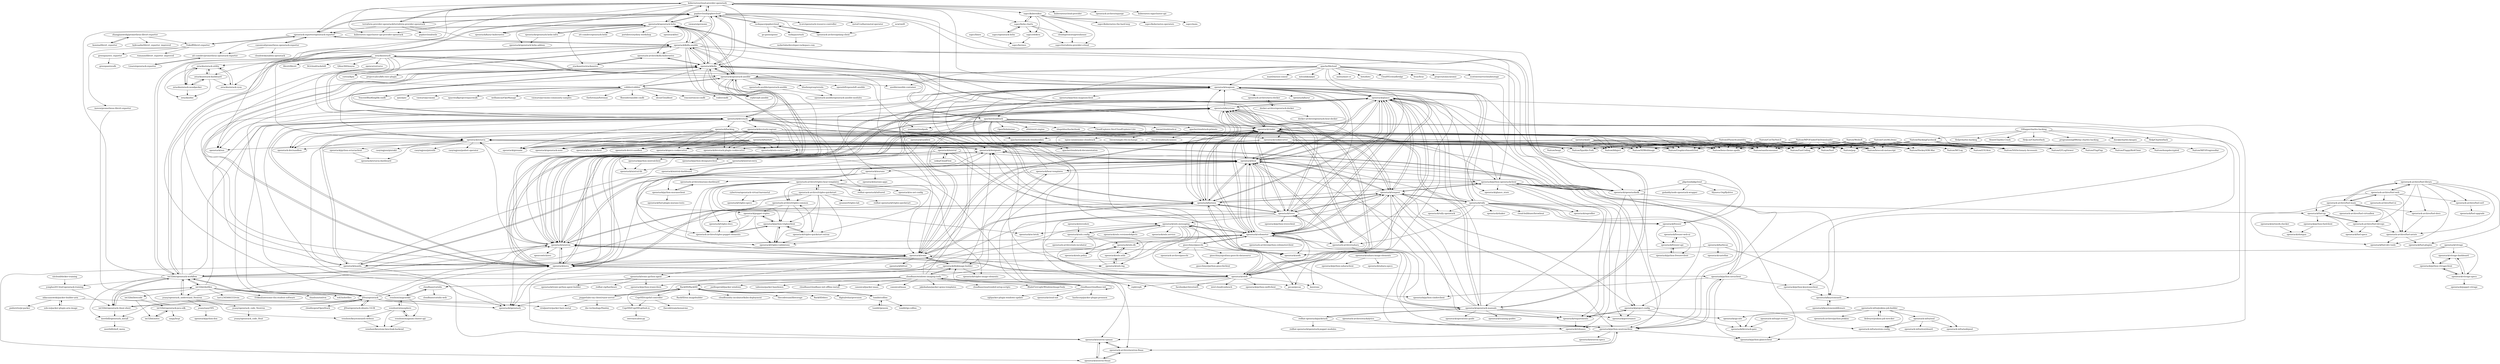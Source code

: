 digraph G {
"kubernetes/cloud-provider-openstack" -> "kubernetes-sigs/cluster-api-provider-openstack" ["e"=1]
"kubernetes/cloud-provider-openstack" -> "gophercloud/gophercloud"
"kubernetes/cloud-provider-openstack" -> "openstack/openstack-helm"
"kubernetes/cloud-provider-openstack" -> "terraform-provider-openstack/terraform-provider-openstack"
"kubernetes/cloud-provider-openstack" -> "openstack/kuryr-kubernetes" ["e"=1]
"kubernetes/cloud-provider-openstack" -> "openstack-exporter/openstack-exporter"
"kubernetes/cloud-provider-openstack" -> "openstack/magnum"
"kubernetes/cloud-provider-openstack" -> "sapcc/kubernikus"
"kubernetes/cloud-provider-openstack" -> "kubernetes/cloud-provider" ["e"=1]
"kubernetes/cloud-provider-openstack" -> "vexxhost/migratekit"
"kubernetes/cloud-provider-openstack" -> "openstack-archive/ospurge"
"kubernetes/cloud-provider-openstack" -> "sapcc/helm-charts"
"kubernetes/cloud-provider-openstack" -> "kubernetes-sigs/cluster-api" ["e"=1]
"kubernetes/cloud-provider-openstack" -> "openstack/kolla"
"kubernetes/cloud-provider-openstack" -> "openstack/zun" ["e"=1]
"zhangjianweibj/prometheus-libvirt-exporter" -> "kumina/libvirt_exporter"
"zhangjianweibj/prometheus-libvirt-exporter" -> "Tinkoff/libvirt-exporter"
"zhangjianweibj/prometheus-libvirt-exporter" -> "bykvaadm/libvirt_exporter_improved"
"openstack/keystone" -> "openstack/glance"
"openstack/keystone" -> "openstack/cinder"
"openstack/keystone" -> "openstack/neutron"
"openstack/keystone" -> "openstack/nova"
"openstack/keystone" -> "openstack/horizon"
"openstack/keystone" -> "openstack/swift"
"openstack/keystone" -> "openstack/ceilometer"
"openstack/keystone" -> "openstack/heat"
"openstack/keystone" -> "openstack/ironic"
"openstack/keystone" -> "openstack/python-keystoneclient"
"openstack/keystone" -> "openstack/trove"
"openstack/keystone" -> "openstack/magnum"
"openstack/keystone" -> "openstack/keystoneauth"
"openstack/keystone" -> "openstack/tempest"
"openstack/keystone" -> "openstack/devstack"
"openstack-archive/tripleo-heat-templates" -> "openstack-archive/tripleo-common"
"openstack-archive/tripleo-heat-templates" -> "openstack/puppet-tripleo"
"openstack-archive/tripleo-heat-templates" -> "openstack/python-tripleoclient"
"openstack-archive/tripleo-heat-templates" -> "openstack-archive/tripleo-quickstart"
"openstack-archive/tripleo-heat-templates" -> "openstack/tripleo-quickstart-extras"
"openstack-archive/tripleo-heat-templates" -> "openstack/tripleo-docs"
"openstack-archive/tripleo-heat-templates" -> "redhat-openstack/infrared" ["e"=1]
"openstack-archive/tripleo-heat-templates" -> "openstack/os-net-config"
"openstack-archive/tripleo-heat-templates" -> "openstack/tripleo-validations"
"openstack-archive/tripleo-heat-templates" -> "openstack-archive/tripleo-puppet-elements"
"openstack-archive/tripleo-heat-templates" -> "openstack/tripleo-image-elements"
"openstack/diskimage-builder" -> "openstack/ironic-python-agent"
"openstack/diskimage-builder" -> "openstack/tripleo-image-elements"
"openstack/diskimage-builder" -> "cloudbase/windows-imaging-tools"
"openstack/diskimage-builder" -> "openstack/designate"
"openstack/diskimage-builder" -> "openstack/ironic"
"JiYou/openstack" -> "JiYou/openstack-ubuntu-14-04"
"JiYou/openstack" -> "int32bit/openstack-workflow"
"JiYou/openstack" -> "int32bit/openstack-cheat-sheet"
"JiYou/openstack" -> "openstack/openstack-manuals"
"JiYou/openstack" -> "cloudisopen/OpenStack"
"JiYou/openstack" -> "openstack/openstack" ["e"=1]
"JiYou/openstack" -> "openstack/neutron"
"JiYou/openstack" -> "openstack/nova"
"JiYou/openstack" -> "meetbill/openstack_install"
"JiYou/openstack" -> "openstack/devstack"
"JiYou/openstack" -> "openstack/keystone"
"puppetlabs-toy-chest/razor-server" -> "dxc-technology/Hanlon"
"puppetlabs-toy-chest/razor-server" -> "RackHD/RackHD"
"puppetlabs-toy-chest/razor-server" -> "viralpoetry/packer-bare-metal"
"openstack/cookiecutter" -> "openstack/oslo-cookiecutter"
"openstack/cookiecutter" -> "openstack/heat-cfnclient"
"openstack/cookiecutter" -> "openstack-dev/ci-sandbox"
"openstack/cookiecutter" -> "openstack/devstack-plugin-cookiecutter"
"openstack/cookiecutter" -> "openstack/openstack-nose"
"openstack/cookiecutter" -> "openstack/grenade"
"openstack/cookiecutter" -> "openstack/specs-cookiecutter"
"openstack/cookiecutter" -> "Naituw/hexo-theme-apollo"
"openstack/cookiecutter" -> "Naituw/bfinject"
"openstack/cookiecutter" -> "Naituw/SDWebImage"
"openstack/cookiecutter" -> "Naituw/Sparkle-Fork"
"openstack/cookiecutter" -> "Naituw/GraphicsSmoothTest"
"openstack/cookiecutter" -> "Naituw/oauthconsumer"
"openstack/cookiecutter" -> "Naituw/FastCoding"
"openstack/cookiecutter" -> "Naituw/pop"
"openstack-exporter/openstack-exporter" -> "canonical/prometheus-openstack-exporter"
"openstack-exporter/openstack-exporter" -> "att-comdev/prometheus-openstack-exporter"
"openstack-exporter/openstack-exporter" -> "Tinkoff/libvirt-exporter"
"openstack-exporter/openstack-exporter" -> "gophercloud/gophercloud"
"openstack-exporter/openstack-exporter" -> "openstack/kolla-ansible"
"openstack-archive/sahara" -> "openstack/heat"
"openstack-archive/sahara" -> "openstack/sahara-image-elements"
"openstack/ironic" -> "openstack/ironic-python-agent"
"openstack/ironic" -> "openstack/glance"
"openstack/ironic" -> "openstack/cinder"
"openstack/ironic" -> "openstack/neutron"
"openstack/ironic" -> "openstack/nova"
"openstack/ironic" -> "openstack/keystone"
"openstack/ironic" -> "openstack/heat"
"openstack/ironic" -> "openstack/horizon"
"openstack/ironic" -> "openstack/magnum"
"openstack/ironic" -> "openstack/manila"
"openstack/ironic" -> "openstack/designate"
"openstack/ironic" -> "openstack/diskimage-builder"
"openstack/ironic" -> "openstack/python-ironicclient"
"openstack/ironic" -> "openstack/ceilometer"
"openstack/ironic" -> "openstack/bifrost"
"openstack-archive/fuel-astute" -> "openstack/fuel-plugins"
"openstack-archive/fuel-astute" -> "openstack/fuel-dev-tools"
"openstack-archive/fuel-ostf" -> "openstack/fuel-upgrade"
"openstack-archive/fuel-library" -> "openstack-archive/fuel-astute"
"openstack-archive/fuel-library" -> "openstack-archive/fuel-web"
"openstack-archive/fuel-library" -> "openstack-archive/fuel-main"
"openstack-archive/fuel-library" -> "openstack/fuel-plugins"
"openstack-archive/fuel-library" -> "openstack-archive/fuel-ostf"
"openstack-archive/fuel-library" -> "openstack-archive/fuel-docs"
"openstack-archive/fuel-library" -> "openstack/fuel-dev-tools"
"openstack-archive/fuel-library" -> "openstack-archive/fuel-devops"
"openstack-archive/fuel-devops" -> "openstack/fuel-qa"
"openstack-archive/fuel-devops" -> "openstack/fuel-specs"
"openstack-archive/fuel-devops" -> "openstack-archive/fuel-astute"
"openstack/stevedore" -> "openstack/oslo.config"
"openstack/openstacksdk" -> "openstack/python-openstackclient"
"openstack/openstacksdk" -> "openstack/octavia"
"openstack/openstacksdk" -> "openstack/python-neutronclient"
"openstack/openstacksdk" -> "openstack/cinder"
"openstack/openstacksdk" -> "openstack/designate"
"openstack/openstacksdk" -> "openstack/requirements"
"openstack/openstacksdk" -> "openstack/releases"
"openstack/openstacksdk" -> "openstack/heat"
"openstack/openstacksdk" -> "openstack/glance"
"openstack/rally" -> "openstack/tempest"
"openstack/rally" -> "openstack/shaker"
"openstack/rally" -> "openstack/rally-openstack"
"openstack/rally" -> "openstack/osprofiler"
"openstack/rally" -> "openstack/magnum"
"openstack/rally" -> "openstack/python-neutronclient"
"openstack/rally" -> "openstack-archive/sahara"
"openstack/rally" -> "openstack/freezer"
"openstack/rally" -> "openstack/octavia"
"openstack/rally" -> "openstack/project-config"
"openstack/rally" -> "cloud-bulldozer/browbeat" ["e"=1]
"openstack/rally" -> "openstack/glance"
"openstack/rally" -> "openstack/fuel-qa"
"openstack/rally" -> "openstack/manila"
"openstack/mistral" -> "nokia/CloudFlow"
"openstack/mistral" -> "openstack/python-mistralclient"
"openstack/mistral" -> "openstack/heat"
"openstack/mistral" -> "openstack/mistral-lib"
"openstack/mistral" -> "openstack/aodh"
"openstack/mistral" -> "openstack/requirements"
"cloudbase/windows-imaging-tools" -> "cloudbase/cloudbase-init"
"cloudbase/windows-imaging-tools" -> "cloudbase/cloudbase-init-offline-install"
"cloudbase/windows-imaging-tools" -> "openstack/diskimage-builder"
"cloudbase/windows-imaging-tools" -> "canonical/packer-maas" ["e"=1]
"cloudbase/windows-imaging-tools" -> "cloudbase/coriolis"
"cloudbase/windows-imaging-tools" -> "kubernetes/cloud-provider-openstack"
"cloudbase/windows-imaging-tools" -> "canonical/maas" ["e"=1]
"cloudbase/windows-imaging-tools" -> "openstack/heat-templates"
"cloudbase/windows-imaging-tools" -> "RackHD/RackHD"
"cloudbase/windows-imaging-tools" -> "openstack/kolla"
"cloudbase/windows-imaging-tools" -> "jakobadam/packer-qemu-templates" ["e"=1]
"cloudbase/windows-imaging-tools" -> "cloudbase/unattended-setup-scripts"
"cloudbase/windows-imaging-tools" -> "BladeFireLight/WindowsImageTools"
"cloudbase/windows-imaging-tools" -> "joefitzgerald/packer-windows" ["e"=1]
"cloudbase/windows-imaging-tools" -> "taliesins/packer-baseboxes" ["e"=1]
"openstack/taskflow" -> "openstack/os-brick"
"openstack/taskflow" -> "openstack/mistral"
"rackspace/gophercloud" -> "openstack-archive/golang-client"
"rackspace/gophercloud" -> "gophercloud/gophercloud"
"rackspace/gophercloud" -> "go-goose/goose"
"rackspace/gophercloud" -> "rackspace/rack"
"Linaro/openstack-exporter" -> "att-comdev/prometheus-openstack-exporter"
"greenpau/ovs_exporter" -> "greenpau/ovsdb"
"solo-io/packer-plugin-arm-image" -> "mkaczanowski/packer-builder-arm"
"yeasy/easyOVS" -> "openstack/python-don"
"openstack/sahara-image-elements" -> "openstack/sahara-specs"
"openstack/sahara-image-elements" -> "openstack/python-saharaclient"
"openstack-archive/nova-docker" -> "docker-archive/openstack-docker"
"openstack-archive/stackalytics" -> "openstack/releases"
"openstack-archive/fuel-web" -> "openstack-archive/fuel-astute"
"openstack-archive/fuel-web" -> "openstack-archive/fuel-main"
"openstack-archive/fuel-web" -> "openstack-archive/fuel-library"
"openstack-archive/fuel-web" -> "openstack/fuel-qa"
"openstack-archive/fuel-web" -> "openstack-archive/fuel-ostf"
"openstack-archive/fuel-web" -> "openstack-archive/fuel-ui"
"openstack-archive/fuel-docs" -> "openstack-archive/fuel-astute"
"apache/cloudstack-cloudmonkey" -> "apache/cloudstack-documentation"
"openstack/trove" -> "openstack/python-troveclient"
"openstack/trove" -> "openstack/heat"
"openstack/trove" -> "openstack/ceilometer"
"openstack/trove" -> "openstack/glance"
"openstack/trove" -> "openstack/cinder"
"openstack/trove" -> "openstack/oslo.messaging"
"openstack/trove" -> "openstack/freezer"
"openstack/trove" -> "openstack/magnum"
"openstack/trove" -> "openstack/manila"
"openstack/trove" -> "openstack/designate"
"openstack/trove" -> "openstack/horizon"
"openstack/trove" -> "openstack/keystone"
"openstack/trove" -> "openstack/tempest"
"openstack/trove" -> "openstack-archive/sahara"
"openstack/trove" -> "openstack/neutron-vpnaas"
"openstack/bashate" -> "openstack/heat-cfnclient"
"openstack/bashate" -> "openstack-dev/ci-sandbox"
"openstack/bashate" -> "openstack/devstack-plugin-cookiecutter"
"openstack/bashate" -> "openstack/openstack-nose"
"openstack/bashate" -> "openstack/oslo-cookiecutter"
"openstack/bashate" -> "openstack/specs-cookiecutter"
"openstack/bashate" -> "openstack/grenade"
"openstack/bashate" -> "openstack-dev/sandbox"
"openstack/bashate" -> "Naituw/hexo-theme-apollo"
"openstack/bashate" -> "Naituw/bfinject"
"openstack/bashate" -> "Naituw/SDWebImage"
"openstack/bashate" -> "Naituw/Sparkle-Fork"
"openstack/bashate" -> "Naituw/GraphicsSmoothTest"
"openstack/bashate" -> "Naituw/oauthconsumer"
"openstack/bashate" -> "Naituw/FastCoding"
"apache/cloudstack-documentation" -> "apache/cloudstack-cloudmonkey"
"openstack/oslo.messaging" -> "openstack/oslo.config"
"openstack/oslo.messaging" -> "openstack/oslo.db"
"openstack/oslo.messaging" -> "openstack/oslo.utils"
"openstack/oslo.messaging" -> "openstack/aodh"
"openstack/oslo.messaging" -> "openstack/oslo.log"
"openstack/oslo.messaging" -> "openstack/ceilometer"
"openstack/oslo.messaging" -> "openstack/oslo.service"
"openstack/oslo.messaging" -> "pecan/pecan"
"openstack/oslo.messaging" -> "openstack/os-brick"
"openstack/oslo.messaging" -> "openstack/oslo.versionedobjects"
"openstack-archive/fuel-main" -> "openstack-archive/fuel-web"
"openstack-archive/fuel-main" -> "openstack-archive/fuel-library"
"openstack-archive/fuel-main" -> "openstack-archive/fuel-astute"
"openstack-archive/fuel-main" -> "openstack-archive/fuel-docs"
"openstack-archive/fuel-main" -> "openstack-archive/fuel-devops"
"openstack-archive/fuel-main" -> "openstack/fuel-dev-tools"
"openstack-archive/fuel-main" -> "openstack-archive/fuel-virtualbox"
"openstack-archive/fuel-main" -> "openstack/fuel-qa"
"Naituw/CutTheNotch" -> "Naituw/hexo-theme-apollo"
"Naituw/CutTheNotch" -> "Naituw/bfinject"
"Naituw/CutTheNotch" -> "Naituw/SDWebImage"
"Naituw/CutTheNotch" -> "Naituw/Sparkle-Fork"
"Naituw/CutTheNotch" -> "Naituw/GraphicsSmoothTest"
"Naituw/CutTheNotch" -> "Naituw/oauthconsumer"
"Naituw/CutTheNotch" -> "Naituw/FastCoding"
"Naituw/CutTheNotch" -> "Naituw/pop"
"Naituw/CutTheNotch" -> "Naituw/EYEAtos"
"Naituw/CutTheNotch" -> "Naituw/NSDictionary-Accessors"
"Naituw/CutTheNotch" -> "Naituw/QTLogViewer"
"Naituw/CutTheNotch" -> "Naituw/broccoli-metascript"
"Naituw/CutTheNotch" -> "Naituw/HockeySDK-Mac"
"Naituw/CutTheNotch" -> "Naituw/Surf"
"Naituw/CutTheNotch" -> "Naituw/MCLog"
"openstack/oslo.db" -> "openstack/oslo.policy"
"openstack/oslo.db" -> "openstack/oslo.utils"
"Naituw/MPOFinderFileDownloader" -> "Naituw/hexo-theme-apollo"
"Naituw/MPOFinderFileDownloader" -> "Naituw/bfinject"
"Naituw/MPOFinderFileDownloader" -> "Naituw/SDWebImage"
"Naituw/MPOFinderFileDownloader" -> "Naituw/Sparkle-Fork"
"Naituw/MPOFinderFileDownloader" -> "Naituw/GraphicsSmoothTest"
"Naituw/MPOFinderFileDownloader" -> "Naituw/oauthconsumer"
"Naituw/MPOFinderFileDownloader" -> "Naituw/FastCoding"
"Naituw/MPOFinderFileDownloader" -> "Naituw/pop"
"Naituw/MPOFinderFileDownloader" -> "Naituw/EYEAtos"
"Naituw/MPOFinderFileDownloader" -> "Naituw/NSDictionary-Accessors"
"Naituw/MPOFinderFileDownloader" -> "Naituw/QTLogViewer"
"Naituw/MPOFinderFileDownloader" -> "Naituw/broccoli-metascript"
"Naituw/MPOFinderFileDownloader" -> "Naituw/HockeySDK-Mac"
"Naituw/MPOFinderFileDownloader" -> "Naituw/Surf"
"Naituw/MPOFinderFileDownloader" -> "Naituw/MCLog"
"docker-archive/openstack-docker" -> "docker-archive/openstack-heat-docker"
"docker-archive/openstack-docker" -> "openstack-archive/nova-docker"
"openstack/python-mistralclient" -> "openstack/mistral-lib"
"blueboxgroup/ursula" -> "openstack-ansible/openstack-ansible-modules"
"openstack-archive/golang-client" -> "rackspace/gophercloud"
"openstack/ironic-python-agent" -> "openstack/python-ironicclient"
"openstack/ironic-python-agent" -> "openstack/ironic-python-agent-builder"
"openstack/ironic-python-agent" -> "redhat-cip/hardware"
"openstack/mistral-extra" -> "openstack/mistral-dashboard"
"openstack/mistral-extra" -> "openstack/mistral-lib"
"att-comdev/prometheus-openstack-exporter" -> "Linaro/openstack-exporter"
"mkaczanowski/packer-builder-arm" -> "solo-io/packer-plugin-arm-image"
"mkaczanowski/packer-builder-arm" -> "pndurette/pi-packer"
"mkaczanowski/packer-builder-arm" -> "viralpoetry/packer-bare-metal"
"openstack/openstack-manuals" -> "openstack/api-site"
"openstack/openstack-manuals" -> "openstack/glance"
"openstack/openstack-manuals" -> "openstack/cinder"
"openstack/openstack-manuals" -> "openstack/ceilometer"
"openstack/openstack-manuals" -> "openstack/heat"
"openstack/openstack-manuals" -> "openstack/training-guides"
"openstack/openstack-manuals" -> "openstack/governance"
"openstack/openstack-manuals" -> "openstack/operations-guide"
"openstack/openstack-manuals" -> "openstack/neutron"
"openstack/openstack-manuals" -> "openstack/requirements"
"openstack/openstack-manuals" -> "redhat-openstack/packstack"
"openstack/openstack-manuals" -> "openstack/tempest"
"openstack/openstack-manuals" -> "openstack/openstack-helm"
"openstack/kolla" -> "openstack/kolla-ansible"
"openstack/kolla" -> "openstack/openstack-ansible"
"openstack/kolla" -> "openstack-archive/kolla-kubernetes"
"openstack/kolla" -> "openstack/openstack-helm"
"openstack/kolla" -> "openstack/neutron"
"openstack/kolla" -> "openstack/cinder"
"openstack/kolla" -> "openstack/magnum"
"openstack/kolla" -> "openstack/devstack"
"openstack/kolla" -> "ceph/ceph-ansible" ["e"=1]
"openstack/kolla" -> "openstack/nova"
"openstack/kolla" -> "openstack/octavia"
"openstack/kolla" -> "openstack/horizon"
"openstack/kolla" -> "openstack/openstacksdk"
"openstack/kolla" -> "openstack/zun" ["e"=1]
"openstack/kolla" -> "gophercloud/gophercloud"
"cobbler/cobbler" -> "theforeman/foreman" ["e"=1]
"cobbler/cobbler" -> "openstack/openstack-ansible"
"cobbler/cobbler" -> "fboender/ansible-cmdb" ["e"=1]
"cobbler/cobbler" -> "openstack/kolla"
"cobbler/cobbler" -> "idcos/Cloudboot" ["e"=1]
"cobbler/cobbler" -> "openstack/ironic"
"cobbler/cobbler" -> "roncoo/roncoo-cmdb" ["e"=1]
"cobbler/cobbler" -> "voilet/cmdb" ["e"=1]
"cobbler/cobbler" -> "ceph/ceph-ansible" ["e"=1]
"cobbler/cobbler" -> "TencentBlueKing/bk-cmdb" ["e"=1]
"cobbler/cobbler" -> "ipxe/ipxe" ["e"=1]
"cobbler/cobbler" -> "vmware/pyvmomi" ["e"=1]
"cobbler/cobbler" -> "spacewalkproject/spacewalk" ["e"=1]
"cobbler/cobbler" -> "welliamcao/OpsManage" ["e"=1]
"cobbler/cobbler" -> "vmware/pyvmomi-community-samples" ["e"=1]
"int32bit/openstack-java-sdk" -> "int32bit/notes"
"int32bit/openstack-java-sdk" -> "xmpy/hvpi"
"openstack/glance" -> "openstack/cinder"
"openstack/glance" -> "openstack/keystone"
"openstack/glance" -> "openstack/neutron"
"openstack/glance" -> "openstack/nova"
"openstack/glance" -> "openstack/heat"
"openstack/glance" -> "openstack/horizon"
"openstack/glance" -> "keystone" ["e"=1]
"openstack/glance" -> "openstack/swift"
"openstack/glance" -> "openstack/ceilometer"
"openstack/glance" -> "openstack/glance_store"
"openstack/glance" -> "openstack/python-glanceclient"
"openstack/glance" -> "openstack/ironic"
"openstack/glance" -> "openstack/tempest"
"openstack/glance" -> "openstack/magnum"
"openstack/glance" -> "openstack/trove"
"openstack/neutron" -> "openstack/nova"
"openstack/neutron" -> "openstack/cinder"
"openstack/neutron" -> "openstack/glance"
"openstack/neutron" -> "openstack/keystone"
"openstack/neutron" -> "openstack/horizon"
"openstack/neutron" -> "openstack/swift"
"openstack/neutron" -> "openstack/heat"
"openstack/neutron" -> "openstack/ceilometer"
"openstack/neutron" -> "openstack/ironic"
"openstack/neutron" -> "openstack/devstack"
"openstack/neutron" -> "openvswitch/ovs" ["e"=1]
"openstack/neutron" -> "openstack/kolla"
"openstack/neutron" -> "openstack/octavia"
"openstack/neutron" -> "openstack/openstack" ["e"=1]
"openstack/neutron" -> "openstack/python-neutronclient"
"openstack/openstack-ansible" -> "openstack/kolla"
"openstack/openstack-ansible" -> "ceph/ceph-ansible" ["e"=1]
"openstack/openstack-ansible" -> "openstack/kolla-ansible"
"openstack/openstack-ansible" -> "openstack/openstack-helm"
"openstack/openstack-ansible" -> "openstack/devstack"
"openstack/openstack-ansible" -> "openstack-ansible/openstack-ansible"
"openstack/openstack-ansible" -> "blueboxgroup/ursula"
"openstack/openstack-ansible" -> "openstack/neutron"
"openstack/openstack-ansible" -> "openstack/nova"
"openstack/openstack-ansible" -> "ansible/ansible-container" ["e"=1]
"openstack/openstack-ansible" -> "openshift/openshift-ansible" ["e"=1]
"openstack/openstack-ansible" -> "cobbler/cobbler"
"openstack/openstack-ansible" -> "openstack/magnum"
"openstack/openstack-ansible" -> "openstack/openstack-manuals"
"openstack/openstack-ansible" -> "openstack/openstack" ["e"=1]
"openstack/designate" -> "openstack/heat"
"openstack/designate" -> "openstack/python-designateclient"
"openstack/designate" -> "openstack-archive/tripleo-puppet-elements"
"openstack/designate" -> "openstack/octavia"
"openstack/octavia" -> "openstack-archive/neutron-lbaas"
"openstack/octavia" -> "openstack/designate"
"openstack/octavia" -> "openstack/python-octaviaclient"
"openstack/octavia" -> "openstack/zun" ["e"=1]
"openstack/octavia" -> "caoyingjunz/pixiulib" ["e"=1]
"openstack/octavia" -> "openstack/openstacksdk"
"openstack/octavia" -> "caoyingjunz/podset-operator" ["e"=1]
"openstack/octavia" -> "openstack/octavia-dashboard"
"openstack/octavia" -> "caoyingjunz/pixiukit" ["e"=1]
"cloudbase/cloudbase-init" -> "cloudbase/windows-imaging-tools"
"cloudbase/cloudbase-init" -> "cloudbase/cloudbase-init"
"cloudbase/cloudbase-init" -> "openstack/cloud-init"
"cloudbase/cloudbase-init" -> "openstack/diskimage-builder"
"cloudbase/cloudbase-init" -> "hashicorp/packer-plugin-proxmox" ["e"=1]
"cloudbase/cloudbase-init" -> "rgl/packer-plugin-windows-update" ["e"=1]
"cloudbase/cloudbase-init" -> "openstack/glance"
"openstack/devstack" -> "openstack/nova"
"openstack/devstack" -> "openstack/neutron"
"openstack/devstack" -> "openstack/horizon"
"openstack/devstack" -> "openstack/openstack-ansible"
"openstack/devstack" -> "openstack/devstack-vagrant"
"openstack/devstack" -> "openstack/kolla"
"openstack/devstack" -> "openstack/cookiecutter"
"openstack/devstack" -> "openstack/openstack" ["e"=1]
"openstack/devstack" -> "openstack/hacking"
"openstack/devstack" -> "openstack/python-openstackclient"
"openstack/devstack" -> "openstack/cinder"
"openstack/devstack" -> "openstack/grenade"
"openstack/devstack" -> "openstack/keystone"
"openstack/devstack" -> "openstack/kolla-ansible"
"openstack/devstack" -> "openstack-dev/sandbox"
"openstack/horizon" -> "openstack/neutron"
"openstack/horizon" -> "openstack/nova"
"openstack/horizon" -> "openstack/keystone"
"openstack/horizon" -> "openstack/glance"
"openstack/horizon" -> "openstack/cinder"
"openstack/horizon" -> "openstack/swift"
"openstack/horizon" -> "openstack/ceilometer"
"openstack/horizon" -> "openstack/heat"
"openstack/horizon" -> "openstack/devstack"
"openstack/horizon" -> "openstack/ironic"
"openstack/horizon" -> "openstack/tempest"
"openstack/horizon" -> "openstack/trove"
"openstack/horizon" -> "openstack/designate"
"openstack/horizon" -> "openstack/magnum"
"openstack/horizon" -> "openstack/python-openstackclient"
"openstack/python-fuelclient" -> "openstack/shotgun"
"openstack/fuel-qa" -> "openstack-archive/fuel-devops"
"openstack/fuel-qa" -> "openstack/fuel-specs"
"openstack/fuel-qa" -> "openstack/python-fuelclient"
"pkgcloud/pkgcloud" -> "godaddy/node-openstack-wrapper"
"pkgcloud/pkgcloud" -> "Slynova-Org/flydrive" ["e"=1]
"pkgcloud/pkgcloud" -> "openstack/openstacksdk"
"pkgcloud/pkgcloud" -> "openstack/freezer"
"openstack-archive/neutron-lbaas" -> "openstack/neutron-vpnaas"
"openstack-archive/neutron-lbaas" -> "openstack/python-neutronclient"
"openstack-archive/neutron-lbaas" -> "openstack/neutron-fwaas"
"openstack/manila" -> "openstack/cinder"
"openstack/manila" -> "openstack/neutron-vpnaas"
"openstack/manila" -> "openstack/neutron-fwaas"
"openstack/manila" -> "openstack/designate"
"openstack/manila" -> "openstack/heat"
"openstack/manila" -> "openstack/octavia"
"tumblr/genesis" -> "tumblr/collins"
"openstack/freezer" -> "openstack/freezer-web-ui"
"openstack/freezer" -> "openstack/freezer-api"
"openstack-archive/tripleo-puppet-elements" -> "openstack/python-tripleoclient"
"openstack/devstack-vagrant" -> "openstack/grenade"
"openstack/devstack-vagrant" -> "openstack/heat-cfnclient"
"openstack/devstack-vagrant" -> "openstack-dev/ci-sandbox"
"openstack/devstack-vagrant" -> "openstack/devstack-plugin-cookiecutter"
"openstack/devstack-vagrant" -> "openstack/openstack-nose"
"openstack/devstack-vagrant" -> "openstack/oslo-cookiecutter"
"openstack/devstack-vagrant" -> "openstack/cookiecutter"
"openstack/devstack-vagrant" -> "openstack/specs-cookiecutter"
"openstack/devstack-vagrant" -> "openstack-dev/sandbox"
"openstack/devstack-vagrant" -> "Naituw/hexo-theme-apollo"
"openstack/devstack-vagrant" -> "Naituw/bfinject"
"openstack/devstack-vagrant" -> "Naituw/SDWebImage"
"openstack/devstack-vagrant" -> "Naituw/Sparkle-Fork"
"openstack/devstack-vagrant" -> "Naituw/GraphicsSmoothTest"
"openstack/devstack-vagrant" -> "Naituw/oauthconsumer"
"openstack/tempest" -> "openstack/rally"
"openstack/tempest" -> "openstack/heat"
"openstack/tempest" -> "openstack/glance"
"openstack/tempest" -> "openstack/python-openstackclient"
"openstack/tempest" -> "openstack/ceilometer"
"openstack/tempest" -> "openstack/cinder"
"openstack/tempest" -> "openstack/python-neutronclient"
"openstack/tempest" -> "openstack/requirements"
"openstack/tempest" -> "openstack/rally-openstack"
"openstack/tempest" -> "openstack/project-config"
"openstack/tempest" -> "openstack/horizon"
"openstack/tempest" -> "openstack/trove"
"openstack/tempest" -> "pecan/pecan"
"openstack/magnum" -> "openstack/heat"
"openstack/magnum" -> "openstack/ceilometer"
"openstack/magnum" -> "openstack/kuryr" ["e"=1]
"openstack/magnum" -> "openstack/python-magnumclient"
"openstack/magnum" -> "openstack/murano"
"openstack/magnum" -> "openstack/glance"
"openstack/magnum" -> "openstack/zun" ["e"=1]
"openstack/magnum" -> "openstack/rally"
"openstack/magnum" -> "openstack/freezer"
"openstack/magnum" -> "openstack/designate"
"openstack/magnum" -> "openstack/kolla"
"openstack/magnum" -> "openstack-archive/nova-docker"
"openstack/magnum" -> "openstack/oslo.messaging"
"openstack/magnum" -> "openstack-archive/sahara"
"openstack/magnum" -> "openstack/manila"
"openstack/python-novaclient" -> "openstack/python-neutronclient"
"openstack/python-novaclient" -> "openstack/python-glanceclient"
"openstack/python-novaclient" -> "openstack/python-cinderclient"
"openstack/python-novaclient" -> "openstack/python-keystoneclient"
"openstack/python-novaclient" -> "openstack/python-openstackclient"
"openstack/python-novaclient" -> "openstack/glance"
"yongluo2013/osf-openstack-training" -> "int32bit/openstack-cheat-sheet"
"openstack/project-config" -> "openstack/governance"
"openstack/project-config" -> "openstack/requirements"
"openstack/project-config" -> "openstack-infra/system-config"
"openstack/project-config" -> "openstack/devstack-gate"
"openstack/barbican" -> "openstack/keystoneauth"
"openstack/barbican" -> "openstack/castellan"
"openstack/barbican" -> "openstack/aodh"
"openstack/oslo.utils" -> "openstack/oslo.log"
"openstack/oslo.utils" -> "openstack/oslo.db"
"Tinkoff/libvirt-exporter" -> "rumanzo/libvirt_exporter_improved"
"Tinkoff/libvirt-exporter" -> "inovex/prometheus-libvirt-exporter"
"Tinkoff/libvirt-exporter" -> "openstack-exporter/openstack-exporter"
"Tinkoff/libvirt-exporter" -> "greenpau/ovs_exporter"
"yeasy/openstack_code_Neutron" -> "yeasy/openstack_code_Heat"
"openstack/neutron-fwaas" -> "openstack/neutron-vpnaas"
"openstack/neutron-fwaas" -> "openstack-archive/neutron-lbaas"
"openstack/neutron-vpnaas" -> "openstack/neutron-fwaas"
"openstack/neutron-vpnaas" -> "openstack-archive/neutron-lbaas"
"int32bit/notes" -> "int32bit/openstack-java-sdk"
"Naituw/WeiboX" -> "Naituw/hexo-theme-apollo"
"Naituw/WeiboX" -> "Naituw/bfinject"
"Naituw/WeiboX" -> "Naituw/SDWebImage"
"Naituw/WeiboX" -> "Naituw/Sparkle-Fork"
"Naituw/WeiboX" -> "Naituw/GraphicsSmoothTest"
"Naituw/WeiboX" -> "Naituw/oauthconsumer"
"Naituw/WeiboX" -> "Naituw/FastCoding"
"Naituw/WeiboX" -> "Naituw/pop"
"Naituw/WeiboX" -> "Naituw/EYEAtos"
"Naituw/WeiboX" -> "Naituw/NSDictionary-Accessors"
"Naituw/WeiboX" -> "Naituw/QTLogViewer"
"Naituw/WeiboX" -> "Naituw/broccoli-metascript"
"Naituw/WeiboX" -> "Naituw/HockeySDK-Mac"
"Naituw/WeiboX" -> "Naituw/Surf"
"Naituw/WeiboX" -> "Naituw/MCLog"
"apache/cloudstack-primate" -> "rhtyd/cloudstack-nonoss"
"openstack/oslo.log" -> "openstack/oslo.utils"
"openstack/oslo.log" -> "openstack/oslo.db"
"openstack/keystonemiddleware" -> "openstack/keystoneauth"
"yeasy/openstack_understand_Neutron" -> "yeasy/openstack_code_Neutron"
"yeasy/openstack_understand_Neutron" -> "int32bit/openstack-workflow"
"yeasy/openstack_understand_Neutron" -> "openstack/neutron"
"yeasy/openstack_understand_Neutron" -> "yeasy/easyOVS"
"zstackio/zstack" -> "zstackio/zstack-utility"
"zstackio/zstack" -> "zstackio/zstack-dashboard"
"zstackio/zstack" -> "zstackio/zstack-woodpecker"
"zstackio/zstack" -> "openstack/kolla"
"zstackio/zstack" -> "yunionio/cloudpods" ["e"=1]
"zstackio/zstack" -> "openstack/openstack-ansible"
"zstackio/zstack" -> "apache/cloudstack"
"zstackio/zstack" -> "zstackio/zstack-vyos"
"zstackio/zstack" -> "libvirt/libvirt" ["e"=1]
"zstackio/zstack" -> "fit2cloud/rackshift" ["e"=1]
"zstackio/zstack" -> "Qihoo360/wayne" ["e"=1]
"zstackio/zstack" -> "cobbler/cobbler"
"zstackio/zstack" -> "openstack/devstack"
"zstackio/zstack" -> "opencurve/curve" ["e"=1]
"zstackio/zstack" -> "openstack/nova"
"100apps/charles-hacking" -> "HeIp/charles-hacking"
"100apps/charles-hacking" -> "8enet/Charles-Crack" ["e"=1]
"100apps/charles-hacking" -> "HeIp-zz/CharlesHack"
"100apps/charles-hacking" -> "programming086/my-charles-hacking"
"100apps/charles-hacking" -> "duraki/charles-keygen"
"100apps/charles-hacking" -> "HeIp/CharlesHack"
"100apps/charles-hacking" -> "Naituw/HackingFacebook"
"xiicloud/docker-training" -> "yongluo2013/osf-openstack-training"
"openstack/puppet-tripleo" -> "openstack-archive/tripleo-puppet-elements"
"openstack/puppet-tripleo" -> "openstack/python-tripleoclient"
"openstack/puppet-tripleo" -> "openstack/tripleo-validations"
"openstack/puppet-tripleo" -> "openstack/tripleo-docs"
"openstack-archive/tripleo-common" -> "openstack-archive/tripleo-puppet-elements"
"openstack-archive/tripleo-common" -> "openstack/python-tripleoclient"
"openstack-archive/tripleo-common" -> "openstack/tripleo-validations"
"openstack-archive/tripleo-common" -> "openstack/puppet-tripleo"
"CoprHD/coprhd-controller" -> "CoprHD/CoprHD.github.io"
"CoprHD/coprhd-controller" -> "thecodeteam/mosaicme"
"zstackio/zstack-utility" -> "zstackio/zstack-dashboard"
"zstackio/zstack-utility" -> "zstackio/zstack-woodpecker"
"zstackio/zstack-utility" -> "zstackio/zstack-vyos"
"zstackio/zstack-utility" -> "zstackio/doc"
"JiYou/openstack-ubuntu-14-04" -> "JiYou/openstack"
"zstackio/zstack-dashboard" -> "zstackio/zstack-utility"
"zstackio/zstack-dashboard" -> "zstackio/doc"
"zstackio/zstack-dashboard" -> "zstackio/zstack-woodpecker"
"zstackio/zstack-dashboard" -> "zstackio/zstack-vyos"
"int32bit/leetcode" -> "int32bit/openstack-java-sdk"
"int32bit/leetcode" -> "int32bit/notes"
"zstackio/zstack-woodpecker" -> "zstackio/doc"
"zstackio/zstack-woodpecker" -> "zstackio/zstack-utility"
"zstackio/zstack-woodpecker" -> "zstackio/zstack-dashboard"
"CoprHD/CoprHD.github.io" -> "swevm/scaleio-py"
"openstack/python-keystoneclient" -> "openstack/keystoneauth"
"rackspace/rack" -> "rackerlabs/developer.rackspace.com"
"cybertron/openstack-virtual-baremetal" -> "openstack/tripleo-specs"
"openstack/python-neutronclient" -> "openstack-archive/neutron-lbaas"
"openstack/python-neutronclient" -> "openstack/neutron-vpnaas"
"openstack/python-neutronclient" -> "openstack/python-novaclient"
"openstack/python-neutronclient" -> "openstack/python-glanceclient"
"openstack/python-neutronclient" -> "openstack/neutron-specs"
"gnocchixyz/grafana-gnocchi-datasource" -> "gnocchixyz/python-gnocchiclient"
"openstack/keystoneauth" -> "openstack/keystonemiddleware"
"gophercloud/gophercloud" -> "rackspace/gophercloud"
"gophercloud/gophercloud" -> "terraform-provider-openstack/terraform-provider-openstack"
"gophercloud/gophercloud" -> "kubernetes/cloud-provider-openstack"
"gophercloud/gophercloud" -> "kubernetes-sigs/cluster-api-provider-openstack" ["e"=1]
"gophercloud/gophercloud" -> "openstack-exporter/openstack-exporter"
"gophercloud/gophercloud" -> "openstack/openstack-helm"
"gophercloud/gophercloud" -> "openstack/kolla-ansible"
"gophercloud/gophercloud" -> "openstack/kolla"
"gophercloud/gophercloud" -> "openstack/openstacksdk"
"gophercloud/gophercloud" -> "int32bit/openstack-workflow"
"gophercloud/gophercloud" -> "openstack-archive/golang-client"
"gophercloud/gophercloud" -> "k-orc/openstack-resource-controller"
"gophercloud/gophercloud" -> "metal3-io/baremetal-operator" ["e"=1]
"gophercloud/gophercloud" -> "openstack/python-openstackclient"
"gophercloud/gophercloud" -> "vmware/govmomi" ["e"=1]
"apache/libcloud" -> "openstack/openstacksdk"
"apache/libcloud" -> "mistio/mist-ce" ["e"=1]
"apache/libcloud" -> "openstack/glance"
"apache/libcloud" -> "openstack/openstack-ansible"
"apache/libcloud" -> "boto/boto" ["e"=1]
"apache/libcloud" -> "openstack/heat"
"apache/libcloud" -> "CloudVE/cloudbridge" ["e"=1]
"apache/libcloud" -> "hvac/hvac" ["e"=1]
"apache/libcloud" -> "openstack/magnum"
"apache/libcloud" -> "projectatomic/atomic" ["e"=1]
"apache/libcloud" -> "apache/cloudstack"
"apache/libcloud" -> "scottwernervt/cloudstorage"
"apache/libcloud" -> "mantl/mesos-consul" ["e"=1]
"apache/libcloud" -> "mitsuhiko/pipsi" ["e"=1]
"apache/libcloud" -> "ansible/ansible-container" ["e"=1]
"openstack/python-swiftclient" -> "openstack/python-cinderclient"
"RackHD/RackHD" -> "CoprHD/coprhd-controller"
"RackHD/RackHD" -> "RackHD/docs"
"RackHD/RackHD" -> "puppetlabs-toy-chest/razor-server"
"RackHD/RackHD" -> "tumblr/collins"
"RackHD/RackHD" -> "CoprHD/CoprHD.github.io"
"RackHD/RackHD" -> "digitalrebar/provision" ["e"=1]
"RackHD/RackHD" -> "RackHD/on-imagebuilder"
"RackHD/RackHD" -> "cloudfoundry-incubator/kubo-deployment" ["e"=1]
"RackHD/RackHD" -> "thecodeteam/libstorage" ["e"=1]
"openstack/python-openstackclient" -> "openstack/openstacksdk"
"openstack/python-openstackclient" -> "openstack/requirements"
"openstack/python-openstackclient" -> "openstack/python-neutronclient"
"openstack/python-openstackclient" -> "openstack/python-glanceclient"
"openstack/python-openstackclient" -> "openstack/python-novaclient"
"openstack/python-openstackclient" -> "openstack/releases"
"openstack/python-openstackclient" -> "openstack/tempest"
"openstack/python-openstackclient" -> "openstack/keystoneauth"
"openstack/python-openstackclient" -> "openstack/glance_store"
"openstack/python-openstackclient" -> "openstack/governance"
"openstack/python-openstackclient" -> "openstack/project-config"
"openstack/python-openstackclient" -> "openstack/heat"
"openstack/python-openstackclient" -> "openstack-archive/tripleo-common"
"openstack/python-openstackclient" -> "openstack/osprofiler"
"openstack/python-openstackclient" -> "openstack/glance"
"openstack/network-checker" -> "openstack/shotgun"
"openstack-ansible/openstack-ansible" -> "openstack-ansible/openstack-ansible-modules"
"openstack/python-tripleoclient" -> "openstack-archive/tripleo-puppet-elements"
"openstack/python-tripleoclient" -> "openstack/tripleo-validations"
"openstack/python-tripleoclient" -> "openstack/tripleo-quickstart-extras"
"openstack/python-tripleoclient" -> "openstack/puppet-tripleo"
"ktdreyer/jenkins-job-wrecker" -> "openstack-infra/jenkins-job-builder"
"openstack/freezer-api" -> "openstack/python-freezerclient"
"openstack/freezer-api" -> "openstack/freezer-web-ui"
"openstack/freezer-web-ui" -> "openstack/python-freezerclient"
"openstack/freezer-web-ui" -> "openstack/freezer-api"
"sapcc/elektra" -> "sapcc/hermes"
"openstack/vitrage" -> "openstack/vitrage-dashboard"
"openstack/vitrage" -> "openstack/python-vitrageclient"
"openstack/vitrage" -> "openstack/vitrage-specs"
"openstack/vitrage" -> "openstack/aodh"
"openstack/vitrage-specs" -> "openstack/python-vitrageclient"
"openstack/vitrage-specs" -> "openstack/puppet-vitrage"
"openstack/vitrage-specs" -> "openstack/vitrage-dashboard"
"openstack/vitrage-dashboard" -> "openstack/python-vitrageclient"
"openstack/vitrage-dashboard" -> "openstack/vitrage-specs"
"openstack/python-vitrageclient" -> "openstack/vitrage-dashboard"
"openstack/python-vitrageclient" -> "openstack/vitrage-specs"
"openstack/tripleo-docs" -> "openstack-archive/tripleo-puppet-elements"
"stackanetes/stackanetes" -> "openstack-archive/kolla-kubernetes"
"stackanetes/stackanetes" -> "coreos/kpm"
"stackanetes/stackanetes" -> "projectcalico/k8s-exec-plugin" ["e"=1]
"cloudbase/coriolis" -> "cloudbase/coriolis-web"
"cloudbase/coriolis" -> "vexxhost/migratekit"
"int32bit/openstack-cheat-sheet" -> "int32bit/openstack-workflow"
"int32bit/openstack-cheat-sheet" -> "int32bit/dotfiles"
"int32bit/openstack-cheat-sheet" -> "meetbill/openstack_install"
"int32bit/openstack-cheat-sheet" -> "JiYou/openstack"
"openstack/requirements" -> "openstack/releases"
"openstack/requirements" -> "openstack/project-config"
"tumblr/collins" -> "tumblr/genesis"
"tumblr/collins" -> "tumblr/go-collins"
"tumblr/collins" -> "RackHD/RackHD"
"openstack/tripleo-validations" -> "openstack/python-tripleoclient"
"openstack-archive/tripleo-quickstart" -> "openstack/tripleo-quickstart-extras"
"openstack-archive/tripleo-quickstart" -> "openstack-archive/tripleo-common"
"openstack-archive/tripleo-quickstart" -> "openstack-archive/tripleo-heat-templates"
"openstack-archive/tripleo-quickstart" -> "openstack/python-tripleoclient"
"openstack-archive/tripleo-quickstart" -> "cjeanner/tripleo-lab"
"openstack-archive/tripleo-quickstart" -> "openstack/tripleo-validations"
"openstack-archive/tripleo-quickstart" -> "openstack-archive/tripleo-puppet-elements"
"openstack-archive/tripleo-quickstart" -> "redhat-openstack/tripleo-quickstart"
"openstack-archive/tripleo-quickstart" -> "openstack/tripleo-specs"
"vexxhost/magnum-cluster-api" -> "vexxhost/keystone-keycloak-backend"
"vexxhost/magnum-cluster-api" -> "vexxhost/atmosphere"
"openstack/pbr" -> "openstack/oslo-cookiecutter"
"openstack/pbr" -> "openstack/heat-cfnclient"
"openstack/pbr" -> "openstack-dev/ci-sandbox"
"openstack/pbr" -> "openstack/devstack-plugin-cookiecutter"
"openstack/pbr" -> "openstack/openstack-nose"
"openstack/pbr" -> "openstack/specs-cookiecutter"
"openstack/pbr" -> "openstack/grenade"
"openstack/pbr" -> "Naituw/hexo-theme-apollo"
"openstack/pbr" -> "Naituw/bfinject"
"openstack/pbr" -> "Naituw/SDWebImage"
"openstack/pbr" -> "Naituw/Sparkle-Fork"
"openstack/pbr" -> "Naituw/GraphicsSmoothTest"
"openstack/pbr" -> "Naituw/oauthconsumer"
"openstack/pbr" -> "Naituw/FastCoding"
"openstack/pbr" -> "Naituw/pop"
"openstack/python-freezerclient" -> "openstack/freezer-api"
"openstack-archive/kolla-kubernetes" -> "openstack/kolla"
"openstack-archive/kolla-kubernetes" -> "stackanetes/stackanetes"
"openstack/api-site" -> "openstack/devstack-gate"
"vexxhost/atmosphere" -> "vexxhost/magnum-cluster-api"
"vexxhost/atmosphere" -> "vexxhost/migratekit"
"vexxhost/atmosphere" -> "vexxhost/keystone-keycloak-backend"
"vexxhost/atmosphere" -> "vexxhost/keystoneauth-websso"
"int32bit/openstack-workflow" -> "int32bit/openstack-cheat-sheet"
"int32bit/openstack-workflow" -> "int32bit/dotfiles"
"int32bit/openstack-workflow" -> "JiYou/openstack"
"int32bit/openstack-workflow" -> "yeasy/openstack_understand_Neutron"
"int32bit/openstack-workflow" -> "openstack/nova"
"int32bit/openstack-workflow" -> "meetbill/openstack_install"
"int32bit/openstack-workflow" -> "openstack/kolla-ansible"
"int32bit/openstack-workflow" -> "openstack/neutron"
"int32bit/openstack-workflow" -> "openstack/kolla"
"int32bit/openstack-workflow" -> "pecan/pecan"
"int32bit/openstack-workflow" -> "yongluo2013/osf-openstack-training"
"int32bit/openstack-workflow" -> "openstack/oslo.messaging"
"int32bit/openstack-workflow" -> "gophercloud/gophercloud"
"int32bit/openstack-workflow" -> "openstack/devstack"
"int32bit/openstack-workflow" -> "openstack/openstack-helm"
"openstack/cinder" -> "openstack/glance"
"openstack/cinder" -> "openstack/neutron"
"openstack/cinder" -> "openstack/keystone"
"openstack/cinder" -> "openstack/nova"
"openstack/cinder" -> "openstack/horizon"
"openstack/cinder" -> "openstack/heat"
"openstack/cinder" -> "openstack/swift"
"openstack/cinder" -> "openstack/ceilometer"
"openstack/cinder" -> "openstack/manila"
"openstack/cinder" -> "openstack/ironic"
"openstack/cinder" -> "openstack/octavia"
"openstack/cinder" -> "openstack/tempest"
"openstack/cinder" -> "openstack/python-cinderclient"
"openstack/cinder" -> "openstack/trove"
"openstack/cinder" -> "openstack/openstack-manuals"
"openstack/ceilometer" -> "openstack/heat"
"openstack/ceilometer" -> "openstack/aodh"
"openstack/ceilometer" -> "openstack/cinder"
"openstack/ceilometer" -> "openstack/glance"
"openstack/ceilometer" -> "openstack/oslo.messaging"
"openstack/ceilometer" -> "openstack/trove"
"openstack/ceilometer" -> "openstack/magnum"
"openstack/ceilometer" -> "openstack/neutron-vpnaas"
"openstack/ceilometer" -> "openstack/keystone"
"openstack/ceilometer" -> "openstack/neutron"
"openstack/ceilometer" -> "openstack-archive/sahara"
"openstack/ceilometer" -> "openstack/tempest"
"openstack/ceilometer" -> "gnocchixyz/gnocchi"
"openstack/ceilometer" -> "openstack-archive/python-ceilometerclient"
"openstack/ceilometer" -> "openstack/python-neutronclient"
"int32bit/dotfiles" -> "int32bit/openstack-workflow"
"int32bit/dotfiles" -> "int32bit/openstack-cheat-sheet"
"int32bit/dotfiles" -> "openstack/magnum"
"int32bit/dotfiles" -> "JiYou/openstack"
"int32bit/dotfiles" -> "int32bit/leetcode"
"int32bit/dotfiles" -> "shanhuio/smlvm"
"int32bit/dotfiles" -> "eoli3n/dotfiles" ["e"=1]
"int32bit/dotfiles" -> "tao12345666333/vim" ["e"=1]
"int32bit/dotfiles" -> "Ethkuil/awesome-thu-student-software" ["e"=1]
"int32bit/dotfiles" -> "yeasy/openstack_understand_Neutron"
"ncw/swift" -> "openstack-archive/golang-client"
"Naituw/iPhoneAvailability" -> "Naituw/lwapi"
"Naituw/iPhoneAvailability" -> "Naituw/hexo-theme-apollo"
"Naituw/iPhoneAvailability" -> "Naituw/bfinject"
"Naituw/iPhoneAvailability" -> "Naituw/SDWebImage"
"Naituw/iPhoneAvailability" -> "Naituw/Sparkle-Fork"
"Naituw/iPhoneAvailability" -> "Naituw/GraphicsSmoothTest"
"Naituw/iPhoneAvailability" -> "Naituw/oauthconsumer"
"Naituw/iPhoneAvailability" -> "Naituw/FastCoding"
"Naituw/iPhoneAvailability" -> "Naituw/pop"
"Naituw/iPhoneAvailability" -> "Naituw/EYEAtos"
"Naituw/iPhoneAvailability" -> "Naituw/NSDictionary-Accessors"
"Naituw/iPhoneAvailability" -> "Naituw/QTLogViewer"
"Naituw/iPhoneAvailability" -> "Naituw/broccoli-metascript"
"Naituw/iPhoneAvailability" -> "Naituw/HockeySDK-Mac"
"Naituw/iPhoneAvailability" -> "Naituw/Surf"
"inovex/prometheus-libvirt-exporter" -> "vexxhost/keystoneauth-websso"
"openstack/heat" -> "openstack/ceilometer"
"openstack/heat" -> "openstack/magnum"
"openstack/heat" -> "openstack/glance"
"openstack/heat" -> "openstack/cinder"
"openstack/heat" -> "openstack/heat-templates"
"openstack/heat" -> "openstack/designate"
"openstack/heat" -> "openstack/trove"
"openstack/heat" -> "openstack-archive/sahara"
"openstack/heat" -> "openstack/tempest"
"openstack/heat" -> "openstack/keystone"
"openstack/heat" -> "openstack/neutron"
"openstack/heat" -> "openstack/manila"
"openstack/heat" -> "openstack/horizon"
"openstack/heat" -> "openstack/octavia"
"openstack/heat" -> "openstack/murano"
"openstack/nova" -> "openstack/neutron"
"openstack/nova" -> "openstack/cinder"
"openstack/nova" -> "openstack/glance"
"openstack/nova" -> "openstack/swift"
"openstack/nova" -> "openstack/horizon"
"openstack/nova" -> "openstack/keystone"
"openstack/nova" -> "openstack/openstack" ["e"=1]
"openstack/nova" -> "openstack/devstack"
"openstack/nova" -> "openstack/ironic"
"openstack/nova" -> "openstack/heat"
"openstack/nova" -> "openstack/ceilometer"
"openstack/nova" -> "openstack/python-novaclient"
"openstack/nova" -> "openstack/kolla"
"openstack/nova" -> "int32bit/openstack-workflow"
"openstack/nova" -> "openstack/openstack-ansible"
"openstack/swift" -> "openstack/nova"
"openstack/swift" -> "openstack/neutron"
"openstack/swift" -> "openstack/glance"
"openstack/swift" -> "openstack/cinder"
"openstack/swift" -> "openstack/keystone"
"openstack/swift" -> "openstack/horizon"
"openstack/swift" -> "openstack/python-swiftclient"
"openstack/swift" -> "openstack/openstack" ["e"=1]
"openstack/swift" -> "openstack/heat"
"openstack/swift" -> "keystone" ["e"=1]
"openstack/swift" -> "ceph/ceph" ["e"=1]
"openstack/swift" -> "openstack/devstack"
"openstack/swift" -> "facebookarchive/swift" ["e"=1]
"openstack/swift" -> "intel-cloud/cosbench" ["e"=1]
"openstack/swift" -> "openstack/ironic"
"openstack/kolla-ansible" -> "openstack/kolla"
"openstack/kolla-ansible" -> "openstack/openstack-ansible"
"openstack/kolla-ansible" -> "openstack/openstack-helm"
"openstack/kolla-ansible" -> "openstack-archive/kolla-kubernetes"
"openstack/kolla-ansible" -> "ceph/ceph-ansible" ["e"=1]
"openstack/kolla-ansible" -> "openstack-exporter/openstack-exporter"
"openstack/kolla-ansible" -> "openstack/cinder"
"openstack/kolla-ansible" -> "openstack/nova"
"openstack/kolla-ansible" -> "openstack/neutron"
"openstack/kolla-ansible" -> "openstack/openstacksdk"
"openstack/kolla-ansible" -> "openstack/octavia"
"openstack/kolla-ansible" -> "openstack/devstack"
"openstack/kolla-ansible" -> "gophercloud/gophercloud"
"openstack/kolla-ansible" -> "openstack/keystone"
"openstack/kolla-ansible" -> "int32bit/openstack-workflow"
"openstack-infra/jenkins-job-builder" -> "ktdreyer/jenkins-job-wrecker"
"openstack-infra/jenkins-job-builder" -> "openstack-infra/zuul"
"openstack-infra/jenkins-job-builder" -> "openstack-infra/nodepool"
"openstack-infra/jenkins-job-builder" -> "openstack/devstack-gate"
"openstack-infra/jenkins-job-builder" -> "openstack-archive/python-jenkins" ["e"=1]
"openstack-infra/jenkins-job-builder" -> "openstack-infra/system-config"
"openstack-infra/jenkins-job-builder" -> "openstack/api-site"
"openstack-infra/zuul" -> "openstack-infra/nodepool"
"openstack-infra/zuul" -> "openstack-infra/storyboard"
"openstack-infra/zuul" -> "openstack-infra/system-config"
"sapcc/helm-charts" -> "sapcc/openstack-helm"
"sapcc/helm-charts" -> "sapcc/kubernikus"
"sapcc/helm-charts" -> "cloudoperators/greenhouse"
"sapcc/helm-charts" -> "sapcc/terraform-provider-ccloud"
"sapcc/helm-charts" -> "sapcc/elektra"
"openstack/oslo.config" -> "openstack/oslo.db"
"openstack/oslo.config" -> "openstack/oslo.policy"
"openstack/oslo.config" -> "openstack/oslo.log"
"openstack/oslo.config" -> "openstack/oslo.messaging"
"openstack/oslo.config" -> "openstack-archive/oslo-incubator"
"cloudoperators/greenhouse" -> "sapcc/terraform-provider-ccloud"
"bwsw/cloudstack-ui" -> "ngine-io/awesome-cloudstack"
"bwsw/cloudstack-ui" -> "apache/cloudstack-cloudmonkey"
"bwsw/cloudstack-ui" -> "bwsw/simple-rtb-exchange"
"redhat-openstack/packstack" -> "redhat-openstack/openstack-puppet-modules"
"redhat-openstack/packstack" -> "openstack/openstack-manuals"
"redhat-openstack/packstack" -> "openstack/python-neutronclient"
"redhat-openstack/packstack" -> "openstack/tempest"
"openstack-infra/git-review" -> "openstack/devstack-gate"
"canonical/prometheus-openstack-exporter" -> "att-comdev/prometheus-openstack-exporter"
"canonical/prometheus-openstack-exporter" -> "openstack-exporter/openstack-exporter"
"canonical/prometheus-openstack-exporter" -> "cloudowski/zabbix-openstack"
"sapcc/openstack-helm" -> "sapcc/helm-charts"
"openstack/tripleo-quickstart-extras" -> "openstack/python-tripleoclient"
"openstack/tripleo-quickstart-extras" -> "openstack-archive/tripleo-common"
"openstack/tripleo-quickstart-extras" -> "openstack/tripleo-validations"
"zstackio/zstack-vyos" -> "zstackio/zstack-utility"
"vexxhost/keystoneauth-websso" -> "vexxhost/keystone-keycloak-backend"
"Naituw/HackingFacebook" -> "Naituw/FlapFlap"
"Naituw/HackingFacebook" -> "Naituw/FlappyBirdClone"
"Naituw/HackingFacebook" -> "Naituw/dumpdecrypted"
"Naituw/HackingFacebook" -> "Naituw/MPOProgressBar"
"Naituw/HackingFacebook" -> "Naituw/hexo-theme-apollo"
"Naituw/HackingFacebook" -> "Naituw/bfinject"
"Naituw/HackingFacebook" -> "Naituw/SDWebImage"
"Naituw/HackingFacebook" -> "Naituw/Sparkle-Fork"
"Naituw/HackingFacebook" -> "Naituw/GraphicsSmoothTest"
"Naituw/HackingFacebook" -> "Naituw/oauthconsumer"
"Naituw/HackingFacebook" -> "Naituw/FastCoding"
"Naituw/HackingFacebook" -> "Naituw/pop"
"Naituw/HackingFacebook" -> "Naituw/EYEAtos"
"Naituw/HackingFacebook" -> "Naituw/NSDictionary-Accessors"
"Naituw/HackingFacebook" -> "Naituw/QTLogViewer"
"openstack/openstack-helm" -> "openstack/openstack-helm-infra"
"openstack/openstack-helm" -> "openstack/kolla"
"openstack/openstack-helm" -> "openstack/kolla-ansible"
"openstack/openstack-helm" -> "kubernetes/cloud-provider-openstack"
"openstack/openstack-helm" -> "openstack/kuryr-kubernetes" ["e"=1]
"openstack/openstack-helm" -> "openstack/openstack-ansible"
"openstack/openstack-helm" -> "openstack-archive/kolla-kubernetes"
"openstack/openstack-helm" -> "att-comdev/openstack-helm" ["e"=1]
"openstack/openstack-helm" -> "openstack/openstack-helm-addons"
"openstack/openstack-helm" -> "portdirect/sydney-workshop"
"openstack/openstack-helm" -> "openstack/loci"
"openstack/openstack-helm" -> "openstack/openstack-manuals"
"openstack/openstack-helm" -> "openstack-exporter/openstack-exporter"
"openstack/openstack-helm" -> "gophercloud/gophercloud"
"openstack/openstack-helm" -> "stackanetes/stackanetes"
"kumina/libvirt_exporter" -> "zhangjianweibj/prometheus-libvirt-exporter"
"vexxhost/migratekit" -> "vexxhost/atmosphere"
"vexxhost/migratekit" -> "cloudbase/coriolis"
"vexxhost/migratekit" -> "vexxhost/magnum-cluster-api"
"sapcc/kubernikus" -> "cloudoperators/greenhouse"
"sapcc/kubernikus" -> "sapcc/terraform-provider-ccloud"
"sapcc/kubernikus" -> "sapcc/helm-charts"
"sapcc/kubernikus" -> "sapcc/elektra"
"sapcc/kubernikus" -> "sapcc/kubernetes-the-hard-way"
"sapcc/kubernikus" -> "sapcc/kubernetes-operators" ["e"=1]
"sapcc/kubernikus" -> "sapcc/maia" ["e"=1]
"openstack/python-octaviaclient" -> "openstack/octavia-dashboard"
"sapcc/limes" -> "sapcc/hermes"
"apache/cloudstack" -> "OpenNebula/one" ["e"=1]
"apache/cloudstack" -> "openstack/openstack" ["e"=1]
"apache/cloudstack" -> "apache/cloudstack-cloudmonkey"
"apache/cloudstack" -> "oVirt/ovirt-engine" ["e"=1]
"apache/cloudstack" -> "bwsw/cloudstack-ui"
"apache/cloudstack" -> "yunionio/cloudpods" ["e"=1]
"apache/cloudstack" -> "openstack/nova"
"apache/cloudstack" -> "zstackio/zstack"
"apache/cloudstack" -> "apache/cloudstack-documentation"
"apache/cloudstack" -> "shapeblue/hackerbook"
"apache/cloudstack" -> "ceph/ceph" ["e"=1]
"apache/cloudstack" -> "openstack/swift"
"apache/cloudstack" -> "apache/cloudstack-primate"
"apache/cloudstack" -> "openstack/cinder"
"apache/cloudstack" -> "CloudExplorer-Dev/CloudExplorer-Lite" ["e"=1]
"openstack/heat-templates" -> "openstack/heat"
"openstack/heat-templates" -> "openstack/diskimage-builder"
"openstack/heat-templates" -> "openstack-archive/tripleo-heat-templates"
"openstack/heat-templates" -> "openstack/magnum"
"openstack/heat-templates" -> "openstack/python-openstackclient"
"openstack/openstack-helm-infra" -> "openstack/openstack-helm"
"openstack/openstack-helm-infra" -> "openstack/openstack-helm-addons"
"meetbill/openstack_install" -> "meetbill/shell_menu" ["e"=1]
"terraform-provider-openstack/terraform-provider-openstack" -> "gophercloud/gophercloud"
"terraform-provider-openstack/terraform-provider-openstack" -> "kubernetes/cloud-provider-openstack"
"terraform-provider-openstack/terraform-provider-openstack" -> "kubernetes-sigs/cluster-api-provider-openstack" ["e"=1]
"terraform-provider-openstack/terraform-provider-openstack" -> "openstack-exporter/openstack-exporter"
"terraform-provider-openstack/terraform-provider-openstack" -> "gophercloud/utils"
"terraform-provider-openstack/terraform-provider-openstack" -> "openstack/kolla-ansible"
"Naituw/CoreMLDemo" -> "Naituw/FlapFlap"
"Naituw/CoreMLDemo" -> "Naituw/FlappyBirdClone"
"Naituw/CoreMLDemo" -> "Naituw/hexo-theme-apollo"
"Naituw/CoreMLDemo" -> "Naituw/bfinject"
"Naituw/CoreMLDemo" -> "Naituw/SDWebImage"
"Naituw/CoreMLDemo" -> "Naituw/Sparkle-Fork"
"Naituw/CoreMLDemo" -> "Naituw/GraphicsSmoothTest"
"Naituw/CoreMLDemo" -> "Naituw/oauthconsumer"
"Naituw/CoreMLDemo" -> "Naituw/FastCoding"
"Naituw/CoreMLDemo" -> "Naituw/pop"
"Naituw/CoreMLDemo" -> "Naituw/EYEAtos"
"Naituw/CoreMLDemo" -> "Naituw/NSDictionary-Accessors"
"Naituw/CoreMLDemo" -> "Naituw/QTLogViewer"
"Naituw/CoreMLDemo" -> "Naituw/broccoli-metascript"
"Naituw/CoreMLDemo" -> "Naituw/HockeySDK-Mac"
"gnocchixyz/gnocchi" -> "openstack/ceilometer"
"gnocchixyz/gnocchi" -> "gnocchixyz/grafana-gnocchi-datasource"
"gnocchixyz/gnocchi" -> "openstack/aodh"
"gnocchixyz/gnocchi" -> "openstack/oslo.messaging"
"gnocchixyz/gnocchi" -> "openstack-archive/gnocchi"
"gnocchixyz/gnocchi" -> "gnocchixyz/python-gnocchiclient"
"openstack/murano" -> "openstack-archive/murano-dashboard"
"openstack/murano" -> "openstack/murano-apps"
"openstack/murano" -> "openstack/python-muranoclient"
"openstack/hacking" -> "openstack/heat-cfnclient"
"openstack/hacking" -> "openstack-dev/ci-sandbox"
"openstack/hacking" -> "openstack/devstack-plugin-cookiecutter"
"openstack/hacking" -> "openstack/openstack-nose"
"openstack/hacking" -> "openstack/grenade"
"openstack/hacking" -> "openstack/oslo-cookiecutter"
"openstack/hacking" -> "openstack-dev/sandbox"
"openstack/hacking" -> "openstack/specs-cookiecutter"
"openstack/hacking" -> "openstack/cookiecutter"
"openstack/hacking" -> "Naituw/hexo-theme-apollo"
"openstack/hacking" -> "Naituw/bfinject"
"openstack/hacking" -> "Naituw/SDWebImage"
"openstack/hacking" -> "Naituw/Sparkle-Fork"
"openstack/hacking" -> "Naituw/GraphicsSmoothTest"
"openstack/hacking" -> "Naituw/oauthconsumer"
"nokia/CloudFlow" -> "openstack/mistral"
"openstack-archive/murano-dashboard" -> "openstack/python-muranoclient"
"openstack/python-muranoclient" -> "openstack/fuel-plugin-murano-tests"
"openstack/python-muranoclient" -> "openstack-archive/murano-dashboard"
"kubernetes/cloud-provider-openstack" ["l"="1.194,15.042"]
"kubernetes-sigs/cluster-api-provider-openstack" ["l"="9.957,-12.582"]
"gophercloud/gophercloud" ["l"="1.207,15.103"]
"openstack/openstack-helm" ["l"="1.232,15.09"]
"terraform-provider-openstack/terraform-provider-openstack" ["l"="1.173,15.079"]
"openstack/kuryr-kubernetes" ["l"="8.532,-9.503"]
"openstack-exporter/openstack-exporter" ["l"="1.17,15.056"]
"openstack/magnum" ["l"="1.333,15.16"]
"sapcc/kubernikus" ["l"="1.093,14.989"]
"kubernetes/cloud-provider" ["l"="8.087,-9.406"]
"vexxhost/migratekit" ["l"="1.185,14.936"]
"openstack-archive/ospurge" ["l"="1.16,15.004"]
"sapcc/helm-charts" ["l"="1.079,15.005"]
"kubernetes-sigs/cluster-api" ["l"="7.894,-9.107"]
"openstack/kolla" ["l"="1.266,15.105"]
"openstack/zun" ["l"="6.335,-11.081"]
"zhangjianweibj/prometheus-libvirt-exporter" ["l"="1.061,14.916"]
"kumina/libvirt_exporter" ["l"="1.041,14.889"]
"Tinkoff/libvirt-exporter" ["l"="1.123,14.977"]
"bykvaadm/libvirt_exporter_improved" ["l"="1.034,14.912"]
"openstack/keystone" ["l"="1.324,15.145"]
"openstack/glance" ["l"="1.353,15.116"]
"openstack/cinder" ["l"="1.334,15.115"]
"openstack/neutron" ["l"="1.3,15.142"]
"openstack/nova" ["l"="1.297,15.114"]
"openstack/horizon" ["l"="1.322,15.126"]
"openstack/swift" ["l"="1.316,15.086"]
"openstack/ceilometer" ["l"="1.366,15.167"]
"openstack/heat" ["l"="1.357,15.136"]
"openstack/ironic" ["l"="1.341,15.092"]
"openstack/python-keystoneclient" ["l"="1.394,15.163"]
"openstack/trove" ["l"="1.354,15.16"]
"openstack/keystoneauth" ["l"="1.431,15.164"]
"openstack/tempest" ["l"="1.381,15.138"]
"openstack/devstack" ["l"="1.248,15.148"]
"openstack-archive/tripleo-heat-templates" ["l"="1.4,14.944"]
"openstack-archive/tripleo-common" ["l"="1.414,14.964"]
"openstack/puppet-tripleo" ["l"="1.405,14.929"]
"openstack/python-tripleoclient" ["l"="1.417,14.942"]
"openstack-archive/tripleo-quickstart" ["l"="1.419,14.914"]
"openstack/tripleo-quickstart-extras" ["l"="1.432,14.937"]
"openstack/tripleo-docs" ["l"="1.387,14.925"]
"redhat-openstack/infrared" ["l"="10.401,-11.367"]
"openstack/os-net-config" ["l"="1.442,14.907"]
"openstack/tripleo-validations" ["l"="1.422,14.93"]
"openstack-archive/tripleo-puppet-elements" ["l"="1.398,14.963"]
"openstack/tripleo-image-elements" ["l"="1.358,14.956"]
"openstack/diskimage-builder" ["l"="1.337,15.011"]
"openstack/ironic-python-agent" ["l"="1.398,15.025"]
"cloudbase/windows-imaging-tools" ["l"="1.289,14.955"]
"openstack/designate" ["l"="1.363,15.096"]
"JiYou/openstack" ["l"="1.282,15.192"]
"JiYou/openstack-ubuntu-14-04" ["l"="1.282,15.233"]
"int32bit/openstack-workflow" ["l"="1.258,15.177"]
"int32bit/openstack-cheat-sheet" ["l"="1.256,15.219"]
"openstack/openstack-manuals" ["l"="1.371,15.116"]
"cloudisopen/OpenStack" ["l"="1.292,15.219"]
"openstack/openstack" ["l"="8.913,-8.369"]
"meetbill/openstack_install" ["l"="1.241,15.203"]
"puppetlabs-toy-chest/razor-server" ["l"="1.249,14.694"]
"dxc-technology/Hanlon" ["l"="1.224,14.67"]
"RackHD/RackHD" ["l"="1.278,14.753"]
"viralpoetry/packer-bare-metal" ["l"="1.235,14.623"]
"openstack/cookiecutter" ["l"="1.095,15.23"]
"openstack/oslo-cookiecutter" ["l"="1.091,15.207"]
"openstack/heat-cfnclient" ["l"="1.1,15.257"]
"openstack-dev/ci-sandbox" ["l"="1.085,15.218"]
"openstack/devstack-plugin-cookiecutter" ["l"="1.075,15.212"]
"openstack/openstack-nose" ["l"="1.116,15.248"]
"openstack/grenade" ["l"="1.13,15.211"]
"openstack/specs-cookiecutter" ["l"="1.105,15.246"]
"Naituw/hexo-theme-apollo" ["l"="1.072,15.249"]
"Naituw/bfinject" ["l"="1.062,15.249"]
"Naituw/SDWebImage" ["l"="1.066,15.255"]
"Naituw/Sparkle-Fork" ["l"="1.069,15.245"]
"Naituw/GraphicsSmoothTest" ["l"="1.059,15.242"]
"Naituw/oauthconsumer" ["l"="1.073,15.257"]
"Naituw/FastCoding" ["l"="1.056,15.253"]
"Naituw/pop" ["l"="1.049,15.248"]
"canonical/prometheus-openstack-exporter" ["l"="1.13,15.036"]
"att-comdev/prometheus-openstack-exporter" ["l"="1.117,15.051"]
"openstack/kolla-ansible" ["l"="1.246,15.118"]
"openstack-archive/sahara" ["l"="1.377,15.189"]
"openstack/sahara-image-elements" ["l"="1.431,15.271"]
"openstack/manila" ["l"="1.373,15.149"]
"openstack/python-ironicclient" ["l"="1.377,15.04"]
"openstack/bifrost" ["l"="1.412,15.045"]
"openstack-archive/fuel-astute" ["l"="1.687,15.249"]
"openstack/fuel-plugins" ["l"="1.72,15.255"]
"openstack/fuel-dev-tools" ["l"="1.703,15.259"]
"openstack-archive/fuel-ostf" ["l"="1.723,15.226"]
"openstack/fuel-upgrade" ["l"="1.75,15.227"]
"openstack-archive/fuel-library" ["l"="1.697,15.238"]
"openstack-archive/fuel-web" ["l"="1.683,15.222"]
"openstack-archive/fuel-main" ["l"="1.672,15.244"]
"openstack-archive/fuel-docs" ["l"="1.69,15.267"]
"openstack-archive/fuel-devops" ["l"="1.655,15.229"]
"openstack/fuel-qa" ["l"="1.615,15.211"]
"openstack/fuel-specs" ["l"="1.633,15.227"]
"openstack/stevedore" ["l"="1.408,15.38"]
"openstack/oslo.config" ["l"="1.392,15.32"]
"openstack/openstacksdk" ["l"="1.344,15.129"]
"openstack/python-openstackclient" ["l"="1.383,15.104"]
"openstack/octavia" ["l"="1.343,15.146"]
"openstack/python-neutronclient" ["l"="1.398,15.146"]
"openstack/requirements" ["l"="1.421,15.13"]
"openstack/releases" ["l"="1.419,15.094"]
"openstack/rally" ["l"="1.417,15.159"]
"openstack/shaker" ["l"="1.476,15.156"]
"openstack/rally-openstack" ["l"="1.442,15.155"]
"openstack/osprofiler" ["l"="1.439,15.116"]
"openstack/freezer" ["l"="1.381,15.218"]
"openstack/project-config" ["l"="1.459,15.116"]
"cloud-bulldozer/browbeat" ["l"="2.675,14.953"]
"openstack/mistral" ["l"="1.477,15.209"]
"nokia/CloudFlow" ["l"="1.504,15.227"]
"openstack/python-mistralclient" ["l"="1.526,15.219"]
"openstack/mistral-lib" ["l"="1.53,15.237"]
"openstack/aodh" ["l"="1.448,15.227"]
"cloudbase/cloudbase-init" ["l"="1.32,14.988"]
"cloudbase/cloudbase-init-offline-install" ["l"="1.279,14.919"]
"canonical/packer-maas" ["l"="-11.603,-2.663"]
"cloudbase/coriolis" ["l"="1.221,14.921"]
"canonical/maas" ["l"="-11.59,-2.606"]
"openstack/heat-templates" ["l"="1.351,15.048"]
"jakobadam/packer-qemu-templates" ["l"="-49.202,6.54"]
"cloudbase/unattended-setup-scripts" ["l"="1.302,14.901"]
"BladeFireLight/WindowsImageTools" ["l"="1.273,14.895"]
"joefitzgerald/packer-windows" ["l"="-49.13,6.56"]
"taliesins/packer-baseboxes" ["l"="-49.152,6.524"]
"openstack/taskflow" ["l"="1.503,15.268"]
"openstack/os-brick" ["l"="1.453,15.275"]
"rackspace/gophercloud" ["l"="1.126,15.107"]
"openstack-archive/golang-client" ["l"="1.105,15.09"]
"go-goose/goose" ["l"="1.093,15.116"]
"rackspace/rack" ["l"="1.065,15.112"]
"Linaro/openstack-exporter" ["l"="1.093,15.051"]
"greenpau/ovs_exporter" ["l"="1.102,14.941"]
"greenpau/ovsdb" ["l"="1.092,14.916"]
"solo-io/packer-plugin-arm-image" ["l"="1.211,14.534"]
"mkaczanowski/packer-builder-arm" ["l"="1.225,14.566"]
"yeasy/easyOVS" ["l"="1.188,15.27"]
"openstack/python-don" ["l"="1.17,15.298"]
"openstack/sahara-specs" ["l"="1.442,15.309"]
"openstack/python-saharaclient" ["l"="1.458,15.302"]
"openstack-archive/nova-docker" ["l"="1.299,15.27"]
"docker-archive/openstack-docker" ["l"="1.292,15.309"]
"openstack-archive/stackalytics" ["l"="1.479,15.064"]
"openstack-archive/fuel-ui" ["l"="1.707,15.205"]
"apache/cloudstack-cloudmonkey" ["l"="1.432,14.973"]
"apache/cloudstack-documentation" ["l"="1.409,14.982"]
"openstack/python-troveclient" ["l"="1.356,15.208"]
"openstack/oslo.messaging" ["l"="1.38,15.242"]
"openstack/neutron-vpnaas" ["l"="1.391,15.181"]
"openstack/bashate" ["l"="1.089,15.244"]
"openstack-dev/sandbox" ["l"="1.147,15.207"]
"openstack/oslo.db" ["l"="1.405,15.308"]
"openstack/oslo.utils" ["l"="1.385,15.3"]
"openstack/oslo.log" ["l"="1.401,15.293"]
"openstack/oslo.service" ["l"="1.391,15.275"]
"pecan/pecan" ["l"="1.334,15.208"]
"openstack/oslo.versionedobjects" ["l"="1.373,15.282"]
"openstack-archive/fuel-virtualbox" ["l"="1.667,15.272"]
"Naituw/CutTheNotch" ["l"="1.065,15.274"]
"Naituw/EYEAtos" ["l"="1.028,15.278"]
"Naituw/NSDictionary-Accessors" ["l"="1.031,15.27"]
"Naituw/QTLogViewer" ["l"="1.035,15.276"]
"Naituw/broccoli-metascript" ["l"="1.035,15.286"]
"Naituw/HockeySDK-Mac" ["l"="1.042,15.29"]
"Naituw/Surf" ["l"="1.064,15.293"]
"Naituw/MCLog" ["l"="1.054,15.301"]
"openstack/oslo.policy" ["l"="1.412,15.341"]
"Naituw/MPOFinderFileDownloader" ["l"="1.054,15.281"]
"docker-archive/openstack-heat-docker" ["l"="1.292,15.339"]
"blueboxgroup/ursula" ["l"="1.224,14.993"]
"openstack-ansible/openstack-ansible-modules" ["l"="1.201,14.979"]
"openstack/ironic-python-agent-builder" ["l"="1.425,15.012"]
"redhat-cip/hardware" ["l"="1.449,15.007"]
"openstack/mistral-extra" ["l"="1.565,15.26"]
"openstack/mistral-dashboard" ["l"="1.588,15.278"]
"pndurette/pi-packer" ["l"="1.246,14.549"]
"openstack/api-site" ["l"="1.499,15.092"]
"openstack/training-guides" ["l"="1.446,15.086"]
"openstack/governance" ["l"="1.429,15.104"]
"openstack/operations-guide" ["l"="1.428,15.079"]
"redhat-openstack/packstack" ["l"="1.441,15.136"]
"openstack/openstack-ansible" ["l"="1.271,15.077"]
"openstack-archive/kolla-kubernetes" ["l"="1.212,15.127"]
"ceph/ceph-ansible" ["l"="2.335,14.921"]
"cobbler/cobbler" ["l"="1.254,15.036"]
"theforeman/foreman" ["l"="14.92,-11.374"]
"fboender/ansible-cmdb" ["l"="8.646,-12.367"]
"idcos/Cloudboot" ["l"="9.164,-5.966"]
"roncoo/roncoo-cmdb" ["l"="9.046,-5.831"]
"voilet/cmdb" ["l"="9.039,-5.786"]
"TencentBlueKing/bk-cmdb" ["l"="8.951,-5.593"]
"ipxe/ipxe" ["l"="-50.079,10.277"]
"vmware/pyvmomi" ["l"="-49.988,6.907"]
"spacewalkproject/spacewalk" ["l"="14.818,-11.378"]
"welliamcao/OpsManage" ["l"="8.965,-5.694"]
"vmware/pyvmomi-community-samples" ["l"="-49.974,6.928"]
"int32bit/openstack-java-sdk" ["l"="1.183,15.357"]
"int32bit/notes" ["l"="1.198,15.363"]
"xmpy/hvpi" ["l"="1.173,15.38"]
"keystone" ["l"="2.931,-35.907"]
"openstack/glance_store" ["l"="1.402,15.089"]
"openstack/python-glanceclient" ["l"="1.408,15.112"]
"openvswitch/ovs" ["l"="6.212,-4.878"]
"openstack-ansible/openstack-ansible" ["l"="1.215,15.014"]
"ansible/ansible-container" ["l"="8.57,-12.372"]
"openshift/openshift-ansible" ["l"="10.56,-11.413"]
"openstack/python-designateclient" ["l"="1.414,15.067"]
"openstack-archive/neutron-lbaas" ["l"="1.407,15.177"]
"openstack/python-octaviaclient" ["l"="1.327,15.186"]
"caoyingjunz/pixiulib" ["l"="6.329,-11.047"]
"caoyingjunz/podset-operator" ["l"="6.318,-11.049"]
"openstack/octavia-dashboard" ["l"="1.344,15.188"]
"caoyingjunz/pixiukit" ["l"="6.323,-11.061"]
"openstack/cloud-init" ["l"="1.329,14.93"]
"hashicorp/packer-plugin-proxmox" ["l"="9.818,-11.965"]
"rgl/packer-plugin-windows-update" ["l"="-49.134,6.523"]
"openstack/devstack-vagrant" ["l"="1.105,15.219"]
"openstack/hacking" ["l"="1.113,15.23"]
"openstack/python-fuelclient" ["l"="1.653,15.189"]
"openstack/shotgun" ["l"="1.683,15.174"]
"pkgcloud/pkgcloud" ["l"="1.354,15.255"]
"godaddy/node-openstack-wrapper" ["l"="1.353,15.3"]
"Slynova-Org/flydrive" ["l"="-8.35,-31.522"]
"openstack/neutron-fwaas" ["l"="1.412,15.193"]
"tumblr/genesis" ["l"="1.299,14.67"]
"tumblr/collins" ["l"="1.296,14.703"]
"openstack/freezer-web-ui" ["l"="1.397,15.257"]
"openstack/freezer-api" ["l"="1.411,15.252"]
"openstack/kuryr" ["l"="8.602,-9.542"]
"openstack/python-magnumclient" ["l"="1.313,15.203"]
"openstack/murano" ["l"="1.329,15.235"]
"openstack/python-novaclient" ["l"="1.392,15.12"]
"openstack/python-cinderclient" ["l"="1.354,15.073"]
"yongluo2013/osf-openstack-training" ["l"="1.249,15.275"]
"openstack-infra/system-config" ["l"="1.548,15.103"]
"openstack/devstack-gate" ["l"="1.527,15.081"]
"openstack/barbican" ["l"="1.497,15.19"]
"openstack/castellan" ["l"="1.538,15.19"]
"rumanzo/libvirt_exporter_improved" ["l"="1.11,14.958"]
"inovex/prometheus-libvirt-exporter" ["l"="1.126,14.936"]
"yeasy/openstack_code_Neutron" ["l"="1.188,15.239"]
"yeasy/openstack_code_Heat" ["l"="1.168,15.256"]
"Naituw/WeiboX" ["l"="1.054,15.268"]
"apache/cloudstack-primate" ["l"="1.426,14.992"]
"rhtyd/cloudstack-nonoss" ["l"="1.455,14.984"]
"openstack/keystonemiddleware" ["l"="1.466,15.172"]
"yeasy/openstack_understand_Neutron" ["l"="1.221,15.215"]
"zstackio/zstack" ["l"="1.289,15.023"]
"zstackio/zstack-utility" ["l"="1.269,14.971"]
"zstackio/zstack-dashboard" ["l"="1.255,14.979"]
"zstackio/zstack-woodpecker" ["l"="1.266,14.988"]
"yunionio/cloudpods" ["l"="50.688,2.722"]
"apache/cloudstack" ["l"="1.371,15.005"]
"zstackio/zstack-vyos" ["l"="1.28,14.985"]
"libvirt/libvirt" ["l"="8.952,-9.006"]
"fit2cloud/rackshift" ["l"="19.08,12.96"]
"Qihoo360/wayne" ["l"="9.042,-5.574"]
"opencurve/curve" ["l"="0.803,14.086"]
"100apps/charles-hacking" ["l"="0.91,15.305"]
"HeIp/charles-hacking" ["l"="0.885,15.285"]
"8enet/Charles-Crack" ["l"="44.188,-22.663"]
"HeIp-zz/CharlesHack" ["l"="0.905,15.334"]
"programming086/my-charles-hacking" ["l"="0.886,15.332"]
"duraki/charles-keygen" ["l"="0.864,15.317"]
"HeIp/CharlesHack" ["l"="0.882,15.304"]
"Naituw/HackingFacebook" ["l"="1.014,15.263"]
"xiicloud/docker-training" ["l"="1.246,15.353"]
"CoprHD/coprhd-controller" ["l"="1.316,14.751"]
"CoprHD/CoprHD.github.io" ["l"="1.306,14.733"]
"thecodeteam/mosaicme" ["l"="1.341,14.744"]
"zstackio/doc" ["l"="1.252,14.96"]
"int32bit/leetcode" ["l"="1.204,15.327"]
"swevm/scaleio-py" ["l"="1.329,14.719"]
"rackerlabs/developer.rackspace.com" ["l"="1.035,15.115"]
"cybertron/openstack-virtual-baremetal" ["l"="1.459,14.844"]
"openstack/tripleo-specs" ["l"="1.445,14.869"]
"openstack/neutron-specs" ["l"="1.446,15.181"]
"gnocchixyz/grafana-gnocchi-datasource" ["l"="1.439,15.253"]
"gnocchixyz/python-gnocchiclient" ["l"="1.449,15.244"]
"k-orc/openstack-resource-controller" ["l"="1.161,15.111"]
"metal3-io/baremetal-operator" ["l"="9.995,-12.575"]
"vmware/govmomi" ["l"="-50.013,6.933"]
"apache/libcloud" ["l"="1.381,15.064"]
"mistio/mist-ce" ["l"="9.271,-8.9"]
"boto/boto" ["l"="44.418,20.854"]
"CloudVE/cloudbridge" ["l"="40.925,36.939"]
"hvac/hvac" ["l"="7.07,-12.85"]
"projectatomic/atomic" ["l"="-17.64,-2.986"]
"scottwernervt/cloudstorage" ["l"="1.445,15.038"]
"mantl/mesos-consul" ["l"="6.409,-13.244"]
"mitsuhiko/pipsi" ["l"="45.117,20.715"]
"openstack/python-swiftclient" ["l"="1.326,15.036"]
"RackHD/docs" ["l"="1.249,14.738"]
"digitalrebar/provision" ["l"="63.118,-1.219"]
"RackHD/on-imagebuilder" ["l"="1.255,14.76"]
"cloudfoundry-incubator/kubo-deployment" ["l"="7.839,-13.757"]
"thecodeteam/libstorage" ["l"="6.267,-12.385"]
"openstack/network-checker" ["l"="1.706,15.163"]
"ktdreyer/jenkins-job-wrecker" ["l"="1.605,15.055"]
"openstack-infra/jenkins-job-builder" ["l"="1.575,15.078"]
"openstack/python-freezerclient" ["l"="1.414,15.271"]
"sapcc/elektra" ["l"="1.045,14.978"]
"sapcc/hermes" ["l"="1.007,14.963"]
"openstack/vitrage" ["l"="1.509,15.307"]
"openstack/vitrage-dashboard" ["l"="1.534,15.324"]
"openstack/python-vitrageclient" ["l"="1.52,15.332"]
"openstack/vitrage-specs" ["l"="1.533,15.341"]
"openstack/puppet-vitrage" ["l"="1.548,15.361"]
"stackanetes/stackanetes" ["l"="1.173,15.137"]
"coreos/kpm" ["l"="1.125,15.149"]
"projectcalico/k8s-exec-plugin" ["l"="8.59,-9.394"]
"cloudbase/coriolis-web" ["l"="1.215,14.893"]
"int32bit/dotfiles" ["l"="1.245,15.242"]
"tumblr/go-collins" ["l"="1.324,14.682"]
"cjeanner/tripleo-lab" ["l"="1.417,14.879"]
"redhat-openstack/tripleo-quickstart" ["l"="1.434,14.886"]
"vexxhost/magnum-cluster-api" ["l"="1.156,14.912"]
"vexxhost/keystone-keycloak-backend" ["l"="1.149,14.892"]
"vexxhost/atmosphere" ["l"="1.168,14.903"]
"openstack/pbr" ["l"="1.073,15.231"]
"vexxhost/keystoneauth-websso" ["l"="1.139,14.907"]
"gnocchixyz/gnocchi" ["l"="1.422,15.227"]
"openstack-archive/python-ceilometerclient" ["l"="1.398,15.208"]
"shanhuio/smlvm" ["l"="1.225,15.305"]
"eoli3n/dotfiles" ["l"="-14.63,-3.736"]
"tao12345666333/vim" ["l"="-14.503,-9.332"]
"Ethkuil/awesome-thu-student-software" ["l"="-4.84,20.122"]
"ncw/swift" ["l"="1.038,15.078"]
"Naituw/iPhoneAvailability" ["l"="1.044,15.265"]
"Naituw/lwapi" ["l"="1.018,15.298"]
"ceph/ceph" ["l"="-19.844,-24.898"]
"facebookarchive/swift" ["l"="-3.18,12.373"]
"intel-cloud/cosbench" ["l"="2.335,14.973"]
"openstack-infra/zuul" ["l"="1.602,15.1"]
"openstack-infra/nodepool" ["l"="1.614,15.081"]
"openstack-archive/python-jenkins" ["l"="5.279,-4.342"]
"openstack-infra/storyboard" ["l"="1.641,15.1"]
"sapcc/openstack-helm" ["l"="1.044,15.007"]
"cloudoperators/greenhouse" ["l"="1.072,14.979"]
"sapcc/terraform-provider-ccloud" ["l"="1.066,14.992"]
"openstack-archive/oslo-incubator" ["l"="1.387,15.357"]
"bwsw/cloudstack-ui" ["l"="1.46,14.955"]
"ngine-io/awesome-cloudstack" ["l"="1.5,14.934"]
"bwsw/simple-rtb-exchange" ["l"="1.48,14.932"]
"redhat-openstack/openstack-puppet-modules" ["l"="1.489,15.133"]
"openstack-infra/git-review" ["l"="1.558,15.044"]
"cloudowski/zabbix-openstack" ["l"="1.096,15.027"]
"Naituw/FlapFlap" ["l"="1.007,15.238"]
"Naituw/FlappyBirdClone" ["l"="0.997,15.248"]
"Naituw/dumpdecrypted" ["l"="0.977,15.261"]
"Naituw/MPOProgressBar" ["l"="0.979,15.283"]
"openstack/openstack-helm-infra" ["l"="1.208,15.067"]
"att-comdev/openstack-helm" ["l"="-0.639,16.453"]
"openstack/openstack-helm-addons" ["l"="1.198,15.079"]
"portdirect/sydney-workshop" ["l"="1.185,15.103"]
"openstack/loci" ["l"="1.221,15.051"]
"sapcc/kubernetes-the-hard-way" ["l"="1.073,14.962"]
"sapcc/kubernetes-operators" ["l"="10.398,-10.347"]
"sapcc/maia" ["l"="8.375,-13.612"]
"sapcc/limes" ["l"="0.98,14.952"]
"OpenNebula/one" ["l"="9.377,-8.73"]
"oVirt/ovirt-engine" ["l"="9.475,-8.862"]
"shapeblue/hackerbook" ["l"="1.374,14.963"]
"CloudExplorer-Dev/CloudExplorer-Lite" ["l"="19.085,12.937"]
"meetbill/shell_menu" ["l"="9.618,-3.371"]
"gophercloud/utils" ["l"="1.14,15.073"]
"Naituw/CoreMLDemo" ["l"="1.034,15.252"]
"openstack-archive/gnocchi" ["l"="1.47,15.257"]
"openstack-archive/murano-dashboard" ["l"="1.329,15.275"]
"openstack/murano-apps" ["l"="1.313,15.291"]
"openstack/python-muranoclient" ["l"="1.331,15.293"]
"openstack/fuel-plugin-murano-tests" ["l"="1.331,15.323"]
}